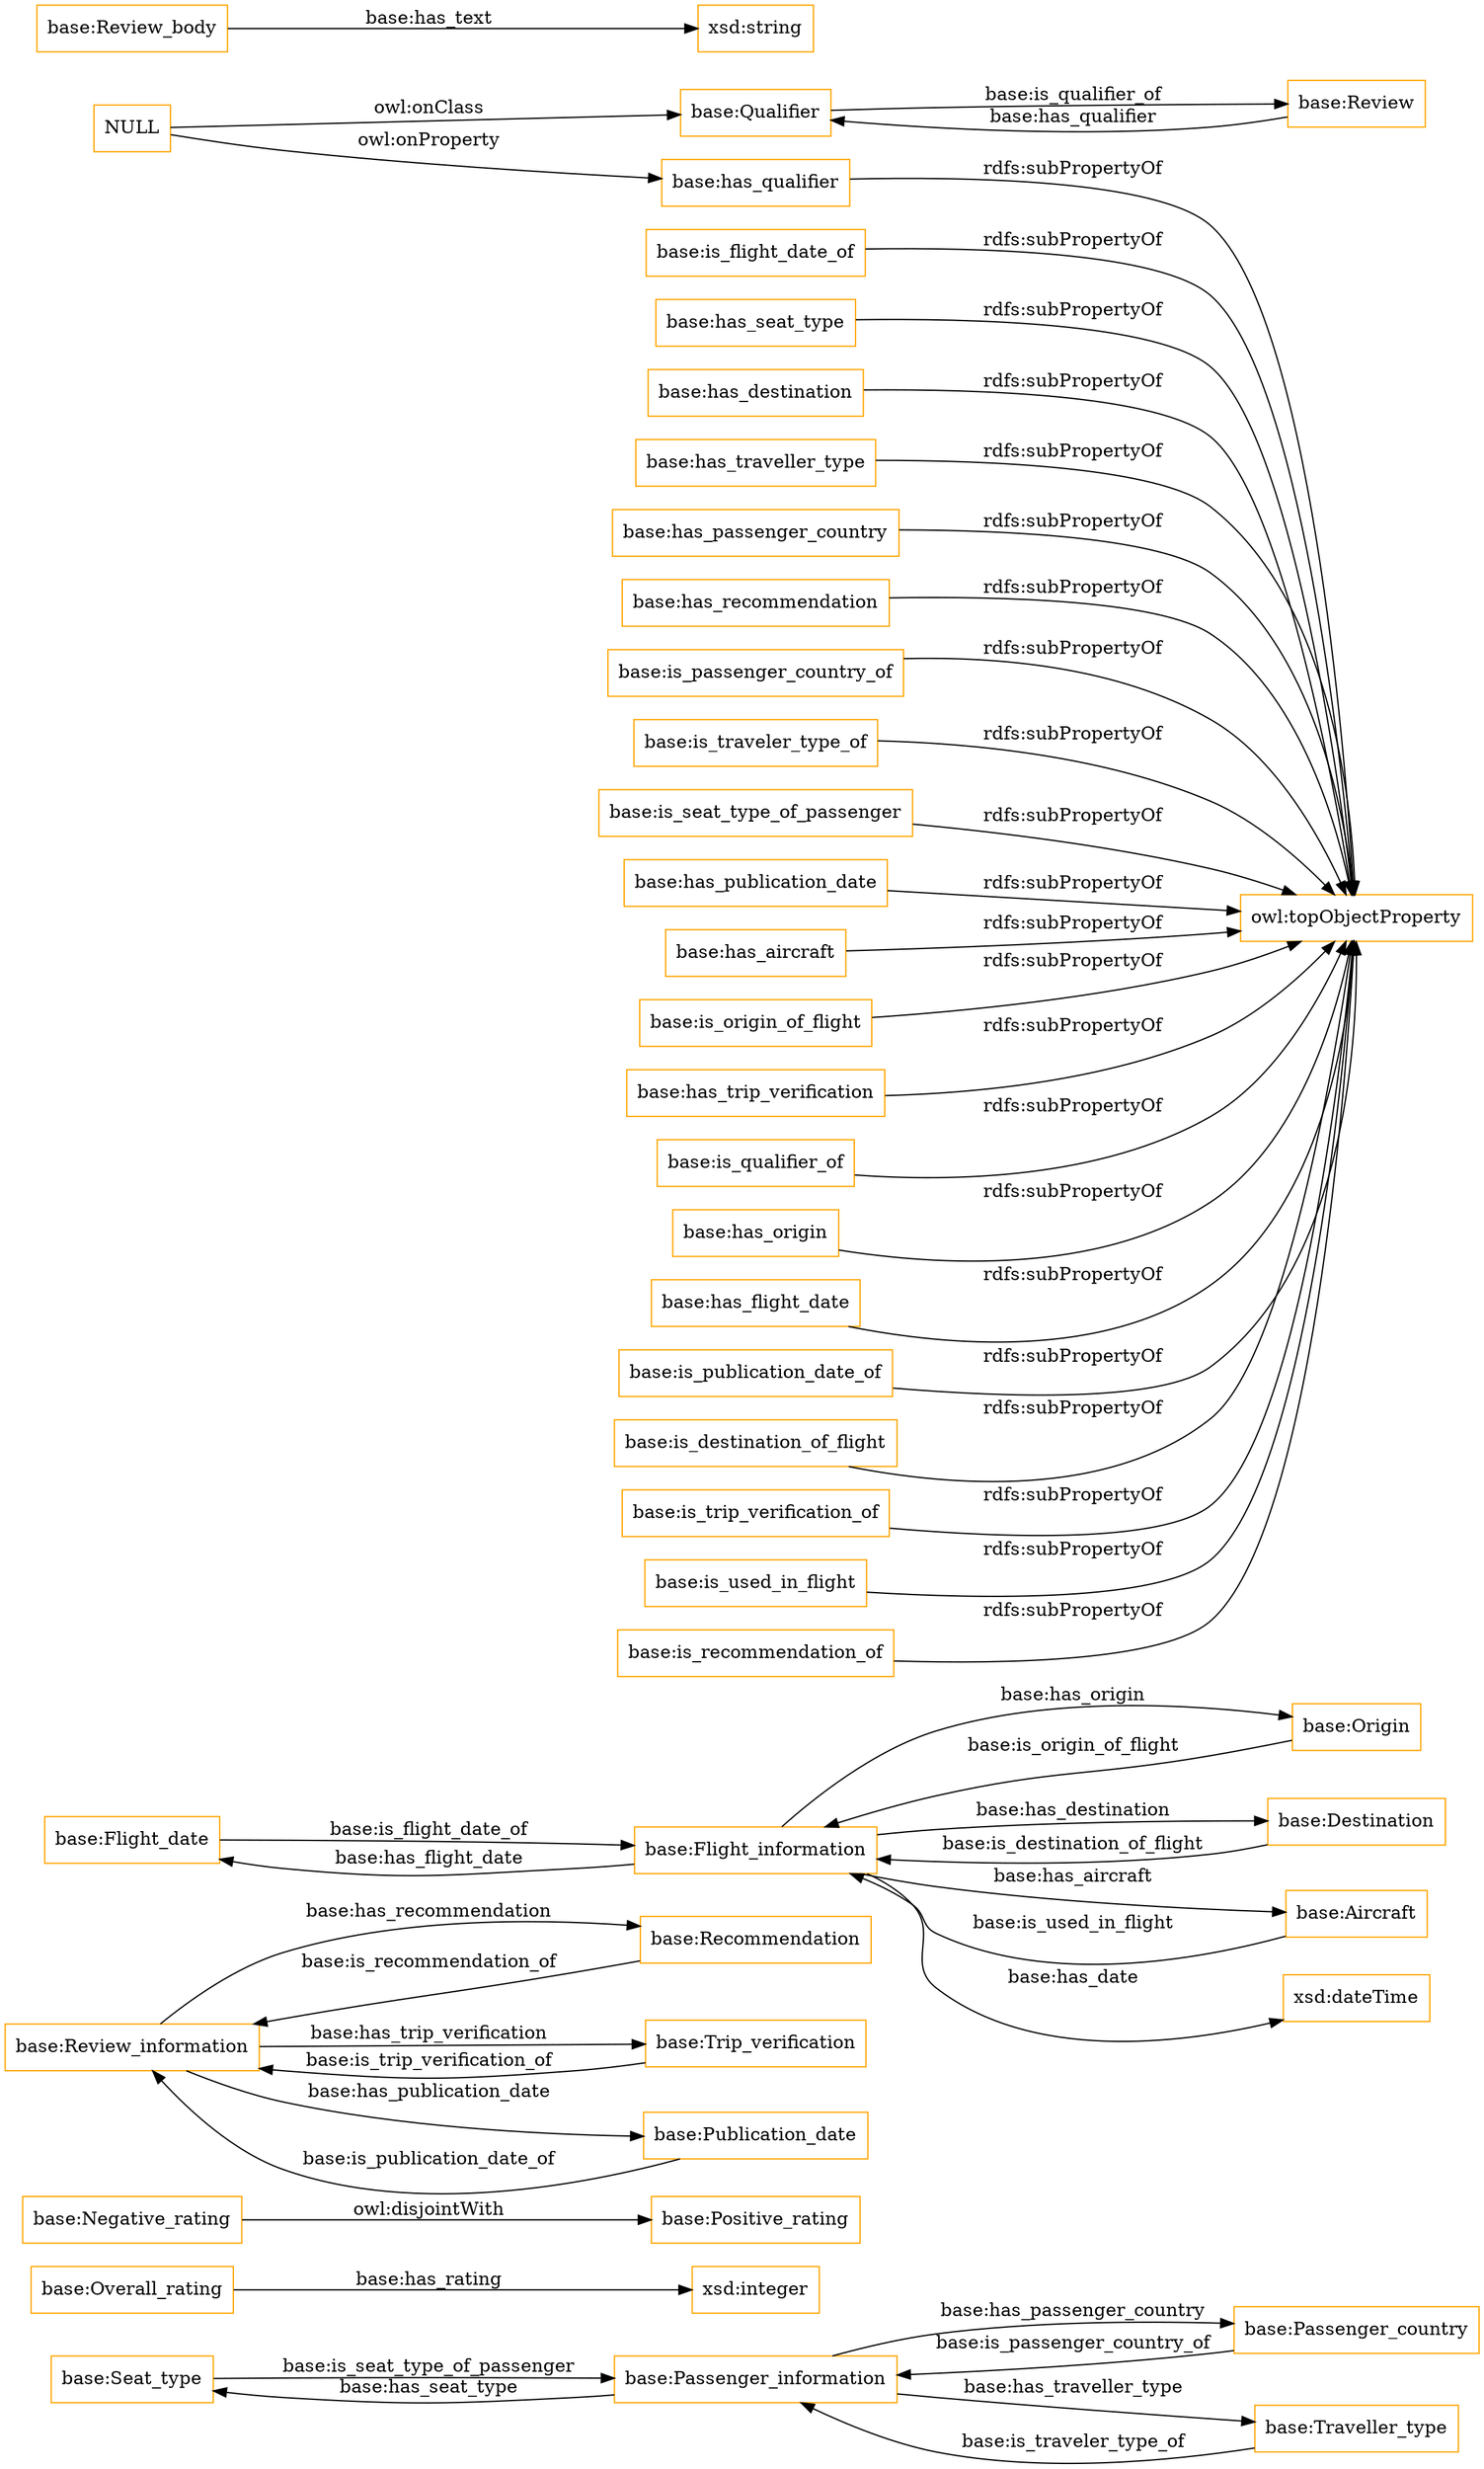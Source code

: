 digraph ar2dtool_diagram { 
rankdir=LR;
size="1501"
node [shape = rectangle, color="orange"]; "base:Seat_type" "base:Overall_rating" "base:Positive_rating" "base:Review_information" "base:Flight_date" "base:Qualifier" "base:Origin" "base:Negative_rating" "base:Destination" "base:Recommendation" "base:Flight_information" "base:Trip_verification" "base:Passenger_country" "base:Traveller_type" "base:Aircraft" "base:Review_body" "base:Review" "base:Passenger_information" "base:Publication_date" ; /*classes style*/
	"NULL" -> "base:Qualifier" [ label = "owl:onClass" ];
	"NULL" -> "base:has_qualifier" [ label = "owl:onProperty" ];
	"base:is_flight_date_of" -> "owl:topObjectProperty" [ label = "rdfs:subPropertyOf" ];
	"base:has_seat_type" -> "owl:topObjectProperty" [ label = "rdfs:subPropertyOf" ];
	"base:has_destination" -> "owl:topObjectProperty" [ label = "rdfs:subPropertyOf" ];
	"base:has_traveller_type" -> "owl:topObjectProperty" [ label = "rdfs:subPropertyOf" ];
	"base:has_passenger_country" -> "owl:topObjectProperty" [ label = "rdfs:subPropertyOf" ];
	"base:has_recommendation" -> "owl:topObjectProperty" [ label = "rdfs:subPropertyOf" ];
	"base:is_passenger_country_of" -> "owl:topObjectProperty" [ label = "rdfs:subPropertyOf" ];
	"base:is_traveler_type_of" -> "owl:topObjectProperty" [ label = "rdfs:subPropertyOf" ];
	"base:is_seat_type_of_passenger" -> "owl:topObjectProperty" [ label = "rdfs:subPropertyOf" ];
	"base:has_publication_date" -> "owl:topObjectProperty" [ label = "rdfs:subPropertyOf" ];
	"base:has_aircraft" -> "owl:topObjectProperty" [ label = "rdfs:subPropertyOf" ];
	"base:is_origin_of_flight" -> "owl:topObjectProperty" [ label = "rdfs:subPropertyOf" ];
	"base:has_trip_verification" -> "owl:topObjectProperty" [ label = "rdfs:subPropertyOf" ];
	"base:is_qualifier_of" -> "owl:topObjectProperty" [ label = "rdfs:subPropertyOf" ];
	"base:has_origin" -> "owl:topObjectProperty" [ label = "rdfs:subPropertyOf" ];
	"base:has_flight_date" -> "owl:topObjectProperty" [ label = "rdfs:subPropertyOf" ];
	"base:is_publication_date_of" -> "owl:topObjectProperty" [ label = "rdfs:subPropertyOf" ];
	"base:is_destination_of_flight" -> "owl:topObjectProperty" [ label = "rdfs:subPropertyOf" ];
	"base:is_trip_verification_of" -> "owl:topObjectProperty" [ label = "rdfs:subPropertyOf" ];
	"base:has_qualifier" -> "owl:topObjectProperty" [ label = "rdfs:subPropertyOf" ];
	"base:is_used_in_flight" -> "owl:topObjectProperty" [ label = "rdfs:subPropertyOf" ];
	"base:is_recommendation_of" -> "owl:topObjectProperty" [ label = "rdfs:subPropertyOf" ];
	"base:Negative_rating" -> "base:Positive_rating" [ label = "owl:disjointWith" ];
	"base:Overall_rating" -> "xsd:integer" [ label = "base:has_rating" ];
	"base:Flight_date" -> "base:Flight_information" [ label = "base:is_flight_date_of" ];
	"base:Passenger_information" -> "base:Seat_type" [ label = "base:has_seat_type" ];
	"base:Recommendation" -> "base:Review_information" [ label = "base:is_recommendation_of" ];
	"base:Flight_information" -> "base:Origin" [ label = "base:has_origin" ];
	"base:Passenger_country" -> "base:Passenger_information" [ label = "base:is_passenger_country_of" ];
	"base:Review" -> "base:Qualifier" [ label = "base:has_qualifier" ];
	"base:Qualifier" -> "base:Review" [ label = "base:is_qualifier_of" ];
	"base:Publication_date" -> "base:Review_information" [ label = "base:is_publication_date_of" ];
	"base:Traveller_type" -> "base:Passenger_information" [ label = "base:is_traveler_type_of" ];
	"base:Review_body" -> "xsd:string" [ label = "base:has_text" ];
	"base:Origin" -> "base:Flight_information" [ label = "base:is_origin_of_flight" ];
	"base:Review_information" -> "base:Trip_verification" [ label = "base:has_trip_verification" ];
	"base:Flight_information" -> "xsd:dateTime" [ label = "base:has_date" ];
	"base:Flight_information" -> "base:Flight_date" [ label = "base:has_flight_date" ];
	"base:Review_information" -> "base:Recommendation" [ label = "base:has_recommendation" ];
	"base:Review_information" -> "base:Publication_date" [ label = "base:has_publication_date" ];
	"base:Flight_information" -> "base:Destination" [ label = "base:has_destination" ];
	"base:Passenger_information" -> "base:Traveller_type" [ label = "base:has_traveller_type" ];
	"base:Passenger_information" -> "base:Passenger_country" [ label = "base:has_passenger_country" ];
	"base:Destination" -> "base:Flight_information" [ label = "base:is_destination_of_flight" ];
	"base:Trip_verification" -> "base:Review_information" [ label = "base:is_trip_verification_of" ];
	"base:Flight_information" -> "base:Aircraft" [ label = "base:has_aircraft" ];
	"base:Seat_type" -> "base:Passenger_information" [ label = "base:is_seat_type_of_passenger" ];
	"base:Aircraft" -> "base:Flight_information" [ label = "base:is_used_in_flight" ];

}
